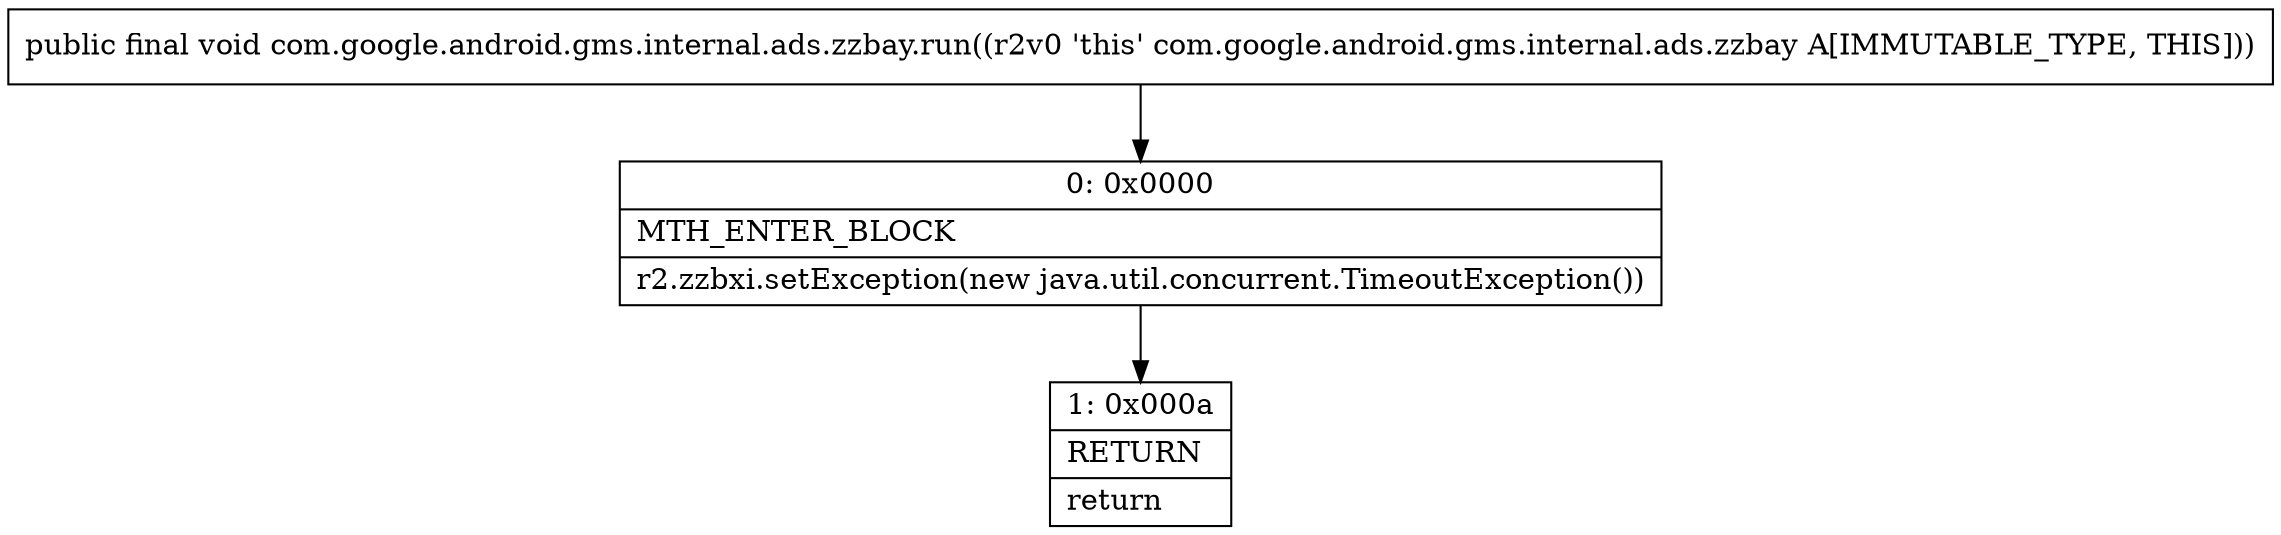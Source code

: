 digraph "CFG forcom.google.android.gms.internal.ads.zzbay.run()V" {
Node_0 [shape=record,label="{0\:\ 0x0000|MTH_ENTER_BLOCK\l|r2.zzbxi.setException(new java.util.concurrent.TimeoutException())\l}"];
Node_1 [shape=record,label="{1\:\ 0x000a|RETURN\l|return\l}"];
MethodNode[shape=record,label="{public final void com.google.android.gms.internal.ads.zzbay.run((r2v0 'this' com.google.android.gms.internal.ads.zzbay A[IMMUTABLE_TYPE, THIS])) }"];
MethodNode -> Node_0;
Node_0 -> Node_1;
}

